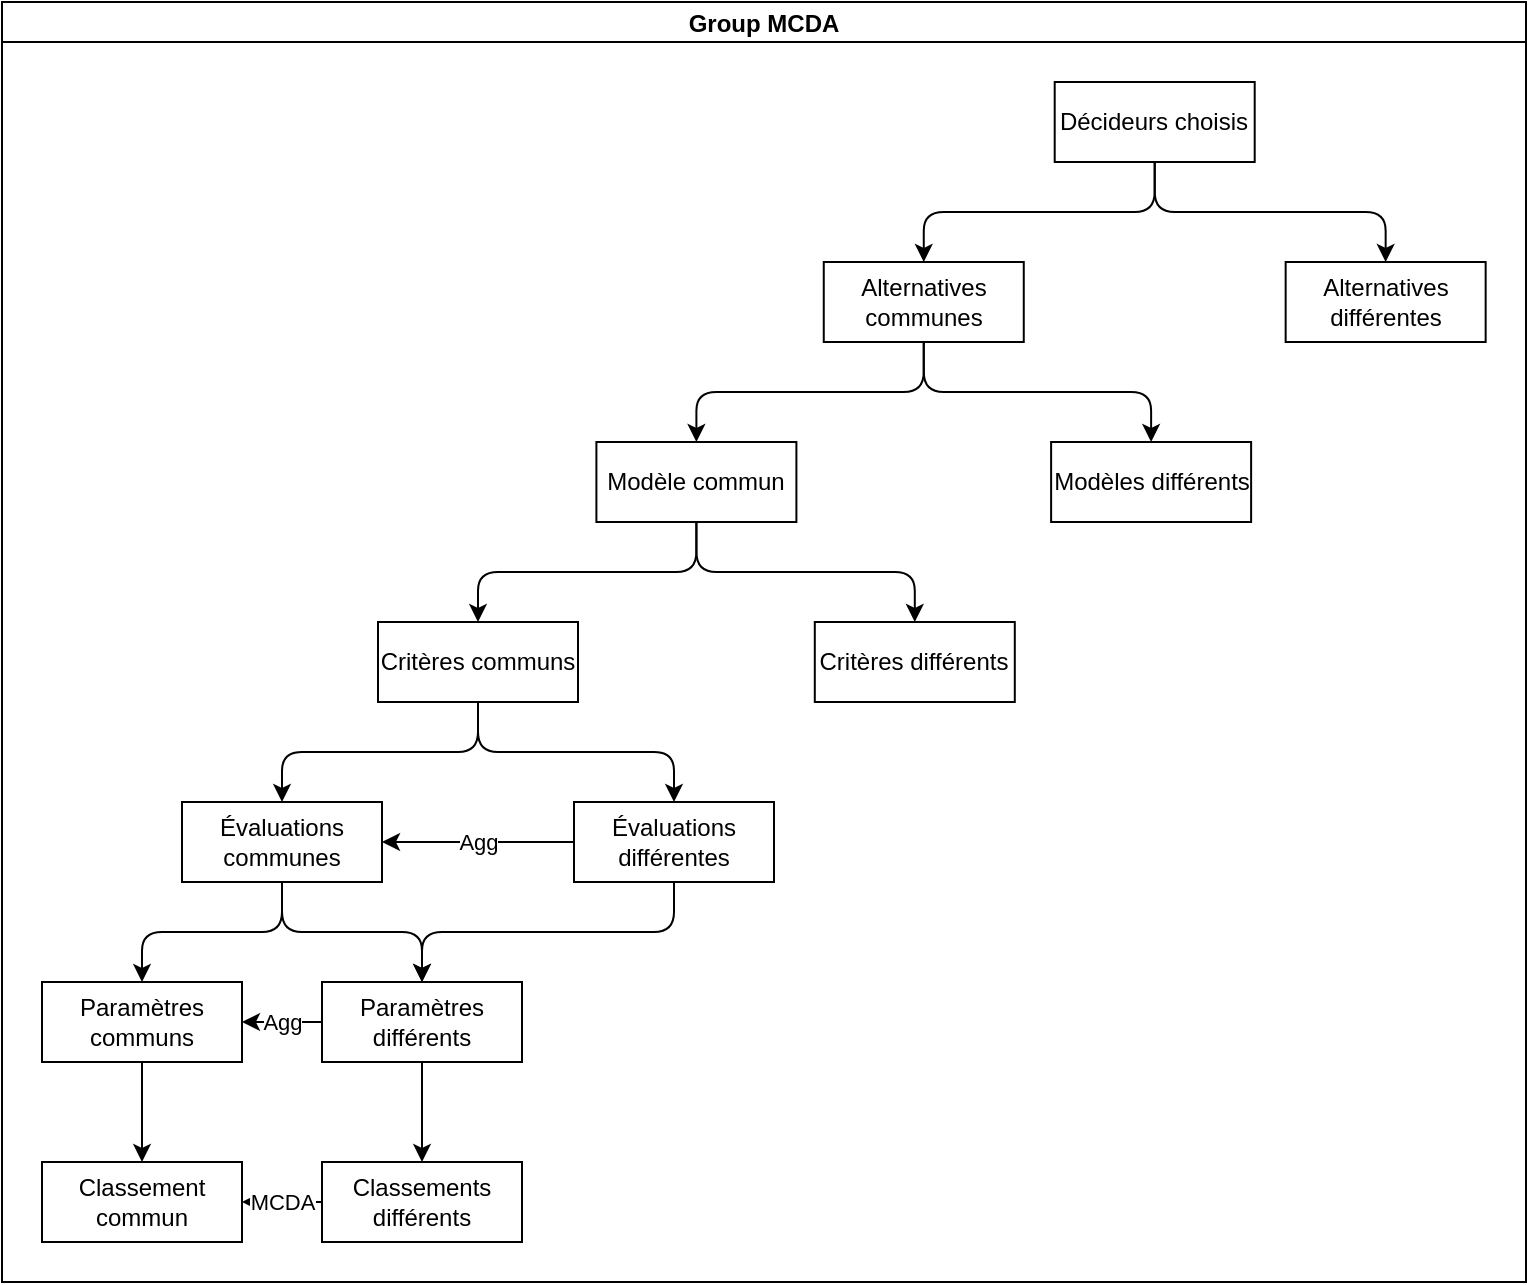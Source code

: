 <mxfile version="24.5.4" type="google">
  <diagram name="Page-1" id="M3yEgA9cv7EZNIyvopPz">
    <mxGraphModel grid="1" page="0" gridSize="10" guides="1" tooltips="1" connect="1" arrows="1" fold="1" pageScale="1" pageWidth="827" pageHeight="1169" math="0" shadow="0">
      <root>
        <mxCell id="0" />
        <mxCell id="1" parent="0" />
        <mxCell id="cQgZLZx6Inr04A218PDg-1" value="Group MCDA" style="swimlane;startSize=20;horizontal=1;childLayout=treeLayout;horizontalTree=0;sortEdges=1;resizable=0;containerType=tree;fontSize=12;" vertex="1" parent="1">
          <mxGeometry x="240" y="120" width="762" height="640" as="geometry" />
        </mxCell>
        <mxCell id="cQgZLZx6Inr04A218PDg-2" value="Décideurs choisis" style="whiteSpace=wrap;html=1;" vertex="1" parent="cQgZLZx6Inr04A218PDg-1">
          <mxGeometry x="526.352" y="40" width="100" height="40" as="geometry" />
        </mxCell>
        <mxCell id="cQgZLZx6Inr04A218PDg-3" value="Alternatives communes" style="whiteSpace=wrap;html=1;" vertex="1" parent="cQgZLZx6Inr04A218PDg-1">
          <mxGeometry x="410.88" y="130" width="100" height="40" as="geometry" />
        </mxCell>
        <mxCell id="cQgZLZx6Inr04A218PDg-4" value="" style="edgeStyle=elbowEdgeStyle;elbow=vertical;rounded=1;curved=0;sourcePerimeterSpacing=0;targetPerimeterSpacing=0;startSize=6;endSize=6;html=1;" edge="1" parent="cQgZLZx6Inr04A218PDg-1" source="cQgZLZx6Inr04A218PDg-2" target="cQgZLZx6Inr04A218PDg-3">
          <mxGeometry relative="1" as="geometry" />
        </mxCell>
        <mxCell id="cQgZLZx6Inr04A218PDg-5" value="Alternatives différentes" style="whiteSpace=wrap;html=1;" vertex="1" parent="cQgZLZx6Inr04A218PDg-1">
          <mxGeometry x="641.824" y="130" width="100" height="40" as="geometry" />
        </mxCell>
        <mxCell id="cQgZLZx6Inr04A218PDg-6" value="" style="edgeStyle=elbowEdgeStyle;elbow=vertical;html=1;rounded=1;curved=0;sourcePerimeterSpacing=0;targetPerimeterSpacing=0;startSize=6;endSize=6;" edge="1" parent="cQgZLZx6Inr04A218PDg-1" source="cQgZLZx6Inr04A218PDg-2" target="cQgZLZx6Inr04A218PDg-5">
          <mxGeometry relative="1" as="geometry" />
        </mxCell>
        <mxCell id="cQgZLZx6Inr04A218PDg-12" value="" style="edgeStyle=elbowEdgeStyle;elbow=vertical;html=1;rounded=1;curved=0;sourcePerimeterSpacing=0;targetPerimeterSpacing=0;startSize=6;endSize=6;" edge="1" parent="cQgZLZx6Inr04A218PDg-1" source="cQgZLZx6Inr04A218PDg-3" target="cQgZLZx6Inr04A218PDg-13">
          <mxGeometry relative="1" as="geometry">
            <mxPoint x="-4959.936" y="200" as="sourcePoint" />
          </mxGeometry>
        </mxCell>
        <mxCell id="cQgZLZx6Inr04A218PDg-13" value="Modèle commun" style="whiteSpace=wrap;html=1;" vertex="1" parent="cQgZLZx6Inr04A218PDg-1">
          <mxGeometry x="297.2" y="220" width="100" height="40" as="geometry" />
        </mxCell>
        <mxCell id="cQgZLZx6Inr04A218PDg-14" value="" style="edgeStyle=elbowEdgeStyle;elbow=vertical;html=1;rounded=1;curved=0;sourcePerimeterSpacing=0;targetPerimeterSpacing=0;startSize=6;endSize=6;" edge="1" parent="cQgZLZx6Inr04A218PDg-1" source="cQgZLZx6Inr04A218PDg-3" target="cQgZLZx6Inr04A218PDg-15">
          <mxGeometry relative="1" as="geometry">
            <mxPoint x="-4959.936" y="200" as="sourcePoint" />
          </mxGeometry>
        </mxCell>
        <mxCell id="cQgZLZx6Inr04A218PDg-15" value="Modèles différents" style="whiteSpace=wrap;html=1;" vertex="1" parent="cQgZLZx6Inr04A218PDg-1">
          <mxGeometry x="524.56" y="220" width="100" height="40" as="geometry" />
        </mxCell>
        <mxCell id="cQgZLZx6Inr04A218PDg-16" value="" style="edgeStyle=elbowEdgeStyle;elbow=vertical;html=1;rounded=1;curved=0;sourcePerimeterSpacing=0;targetPerimeterSpacing=0;startSize=6;endSize=6;" edge="1" parent="cQgZLZx6Inr04A218PDg-1" source="cQgZLZx6Inr04A218PDg-13" target="cQgZLZx6Inr04A218PDg-17">
          <mxGeometry relative="1" as="geometry">
            <mxPoint x="-4889.936" y="290" as="sourcePoint" />
          </mxGeometry>
        </mxCell>
        <mxCell id="cQgZLZx6Inr04A218PDg-17" value="Critères communs" style="whiteSpace=wrap;html=1;" vertex="1" parent="cQgZLZx6Inr04A218PDg-1">
          <mxGeometry x="188" y="310" width="100" height="40" as="geometry" />
        </mxCell>
        <mxCell id="cQgZLZx6Inr04A218PDg-18" value="" style="edgeStyle=elbowEdgeStyle;elbow=vertical;html=1;rounded=1;curved=0;sourcePerimeterSpacing=0;targetPerimeterSpacing=0;startSize=6;endSize=6;" edge="1" parent="cQgZLZx6Inr04A218PDg-1" source="cQgZLZx6Inr04A218PDg-13" target="cQgZLZx6Inr04A218PDg-19">
          <mxGeometry relative="1" as="geometry">
            <mxPoint x="-4889.936" y="290" as="sourcePoint" />
          </mxGeometry>
        </mxCell>
        <mxCell id="cQgZLZx6Inr04A218PDg-19" value="Critères différents" style="whiteSpace=wrap;html=1;" vertex="1" parent="cQgZLZx6Inr04A218PDg-1">
          <mxGeometry x="406.4" y="310" width="100" height="40" as="geometry" />
        </mxCell>
        <mxCell id="XA12m77EVEcxPrlv8ipj-1" value="" style="edgeStyle=elbowEdgeStyle;elbow=vertical;html=1;rounded=1;curved=0;sourcePerimeterSpacing=0;targetPerimeterSpacing=0;startSize=6;endSize=6;" edge="1" parent="cQgZLZx6Inr04A218PDg-1" source="cQgZLZx6Inr04A218PDg-17" target="XA12m77EVEcxPrlv8ipj-2">
          <mxGeometry relative="1" as="geometry">
            <mxPoint x="-852.168" y="380" as="sourcePoint" />
          </mxGeometry>
        </mxCell>
        <mxCell id="XA12m77EVEcxPrlv8ipj-40" style="edgeStyle=orthogonalEdgeStyle;rounded=1;orthogonalLoop=1;jettySize=auto;html=1;curved=0;" edge="1" parent="cQgZLZx6Inr04A218PDg-1" source="XA12m77EVEcxPrlv8ipj-2" target="XA12m77EVEcxPrlv8ipj-39">
          <mxGeometry relative="1" as="geometry" />
        </mxCell>
        <mxCell id="XA12m77EVEcxPrlv8ipj-2" value="Évaluations communes" style="whiteSpace=wrap;html=1;" vertex="1" parent="cQgZLZx6Inr04A218PDg-1">
          <mxGeometry x="90" y="400" width="100" height="40" as="geometry" />
        </mxCell>
        <mxCell id="XA12m77EVEcxPrlv8ipj-3" value="" style="edgeStyle=elbowEdgeStyle;elbow=vertical;html=1;rounded=1;curved=0;sourcePerimeterSpacing=0;targetPerimeterSpacing=0;startSize=6;endSize=6;" edge="1" parent="cQgZLZx6Inr04A218PDg-1" source="cQgZLZx6Inr04A218PDg-17" target="XA12m77EVEcxPrlv8ipj-4">
          <mxGeometry relative="1" as="geometry">
            <mxPoint x="-922.168" y="470" as="sourcePoint" />
          </mxGeometry>
        </mxCell>
        <mxCell id="XA12m77EVEcxPrlv8ipj-35" value="Agg" style="edgeStyle=orthogonalEdgeStyle;rounded=0;orthogonalLoop=1;jettySize=auto;html=1;" edge="1" parent="cQgZLZx6Inr04A218PDg-1" source="XA12m77EVEcxPrlv8ipj-4" target="XA12m77EVEcxPrlv8ipj-2">
          <mxGeometry relative="1" as="geometry" />
        </mxCell>
        <mxCell id="XA12m77EVEcxPrlv8ipj-4" value="Évaluations différentes" style="whiteSpace=wrap;html=1;" vertex="1" parent="cQgZLZx6Inr04A218PDg-1">
          <mxGeometry x="286" y="400" width="100" height="40" as="geometry" />
        </mxCell>
        <mxCell id="XA12m77EVEcxPrlv8ipj-36" value="" style="edgeStyle=elbowEdgeStyle;elbow=vertical;html=1;rounded=1;curved=0;sourcePerimeterSpacing=0;targetPerimeterSpacing=0;startSize=6;endSize=6;" edge="1" parent="cQgZLZx6Inr04A218PDg-1" source="XA12m77EVEcxPrlv8ipj-2" target="XA12m77EVEcxPrlv8ipj-37">
          <mxGeometry relative="1" as="geometry">
            <mxPoint x="-574.968" y="470" as="sourcePoint" />
          </mxGeometry>
        </mxCell>
        <mxCell id="XA12m77EVEcxPrlv8ipj-37" value="Paramètres communs" style="whiteSpace=wrap;html=1;" vertex="1" parent="cQgZLZx6Inr04A218PDg-1">
          <mxGeometry x="20" y="490" width="100" height="40" as="geometry" />
        </mxCell>
        <mxCell id="XA12m77EVEcxPrlv8ipj-38" value="" style="edgeStyle=elbowEdgeStyle;elbow=vertical;html=1;rounded=1;curved=0;sourcePerimeterSpacing=0;targetPerimeterSpacing=0;startSize=6;endSize=6;" edge="1" parent="cQgZLZx6Inr04A218PDg-1" source="XA12m77EVEcxPrlv8ipj-4" target="XA12m77EVEcxPrlv8ipj-39">
          <mxGeometry relative="1" as="geometry">
            <mxPoint x="-574.968" y="470" as="sourcePoint" />
          </mxGeometry>
        </mxCell>
        <mxCell id="XA12m77EVEcxPrlv8ipj-41" value="&lt;div&gt;Agg&lt;/div&gt;" style="edgeStyle=orthogonalEdgeStyle;rounded=0;orthogonalLoop=1;jettySize=auto;html=1;" edge="1" parent="cQgZLZx6Inr04A218PDg-1" source="XA12m77EVEcxPrlv8ipj-39" target="XA12m77EVEcxPrlv8ipj-37">
          <mxGeometry relative="1" as="geometry" />
        </mxCell>
        <mxCell id="XA12m77EVEcxPrlv8ipj-39" value="Paramètres différents" style="whiteSpace=wrap;html=1;" vertex="1" parent="cQgZLZx6Inr04A218PDg-1">
          <mxGeometry x="160" y="490" width="100" height="40" as="geometry" />
        </mxCell>
        <mxCell id="u0E54TjakXJOt2jvsekV-5" style="edgeStyle=orthogonalEdgeStyle;rounded=1;orthogonalLoop=1;jettySize=auto;html=1;curved=0;" edge="1" parent="cQgZLZx6Inr04A218PDg-1" source="XA12m77EVEcxPrlv8ipj-39" target="u0E54TjakXJOt2jvsekV-6">
          <mxGeometry relative="1" as="geometry">
            <mxPoint x="-114.088" y="650" as="sourcePoint" />
          </mxGeometry>
        </mxCell>
        <mxCell id="u0E54TjakXJOt2jvsekV-9" value="MCDA" style="edgeStyle=orthogonalEdgeStyle;rounded=0;orthogonalLoop=1;jettySize=auto;html=1;" edge="1" parent="cQgZLZx6Inr04A218PDg-1" source="u0E54TjakXJOt2jvsekV-6" target="u0E54TjakXJOt2jvsekV-8">
          <mxGeometry relative="1" as="geometry" />
        </mxCell>
        <mxCell id="u0E54TjakXJOt2jvsekV-6" value="Classements différents" style="whiteSpace=wrap;html=1;" vertex="1" parent="cQgZLZx6Inr04A218PDg-1">
          <mxGeometry x="160" y="580" width="100" height="40" as="geometry" />
        </mxCell>
        <mxCell id="u0E54TjakXJOt2jvsekV-7" value="" style="edgeStyle=elbowEdgeStyle;elbow=vertical;html=1;rounded=1;curved=0;sourcePerimeterSpacing=0;targetPerimeterSpacing=0;startSize=6;endSize=6;" edge="1" parent="cQgZLZx6Inr04A218PDg-1" source="XA12m77EVEcxPrlv8ipj-37" target="u0E54TjakXJOt2jvsekV-8">
          <mxGeometry relative="1" as="geometry">
            <mxPoint x="380" y="560" as="sourcePoint" />
          </mxGeometry>
        </mxCell>
        <mxCell id="u0E54TjakXJOt2jvsekV-8" value="Classement commun" style="whiteSpace=wrap;html=1;" vertex="1" parent="cQgZLZx6Inr04A218PDg-1">
          <mxGeometry x="20" y="580" width="100" height="40" as="geometry" />
        </mxCell>
      </root>
    </mxGraphModel>
  </diagram>
</mxfile>
